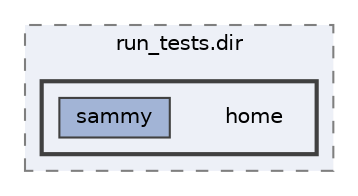 digraph "tests/build/CMakeFiles/run_tests.dir/home"
{
 // LATEX_PDF_SIZE
  bgcolor="transparent";
  edge [fontname=Helvetica,fontsize=10,labelfontname=Helvetica,labelfontsize=10];
  node [fontname=Helvetica,fontsize=10,shape=box,height=0.2,width=0.4];
  compound=true
  subgraph clusterdir_fc3871ceb116bf72c7fcea816b75d966 {
    graph [ bgcolor="#edf0f7", pencolor="grey50", label="run_tests.dir", fontname=Helvetica,fontsize=10 style="filled,dashed", URL="dir_fc3871ceb116bf72c7fcea816b75d966.html",tooltip=""]
  subgraph clusterdir_25f2517339e3fe79dd5be904dfb8932a {
    graph [ bgcolor="#edf0f7", pencolor="grey25", label="", fontname=Helvetica,fontsize=10 style="filled,bold", URL="dir_25f2517339e3fe79dd5be904dfb8932a.html",tooltip=""]
    dir_25f2517339e3fe79dd5be904dfb8932a [shape=plaintext, label="home"];
  dir_de256878cfa18d93858fff7e2a56b869 [label="sammy", fillcolor="#a2b4d6", color="grey25", style="filled", URL="dir_de256878cfa18d93858fff7e2a56b869.html",tooltip=""];
  }
  }
}
